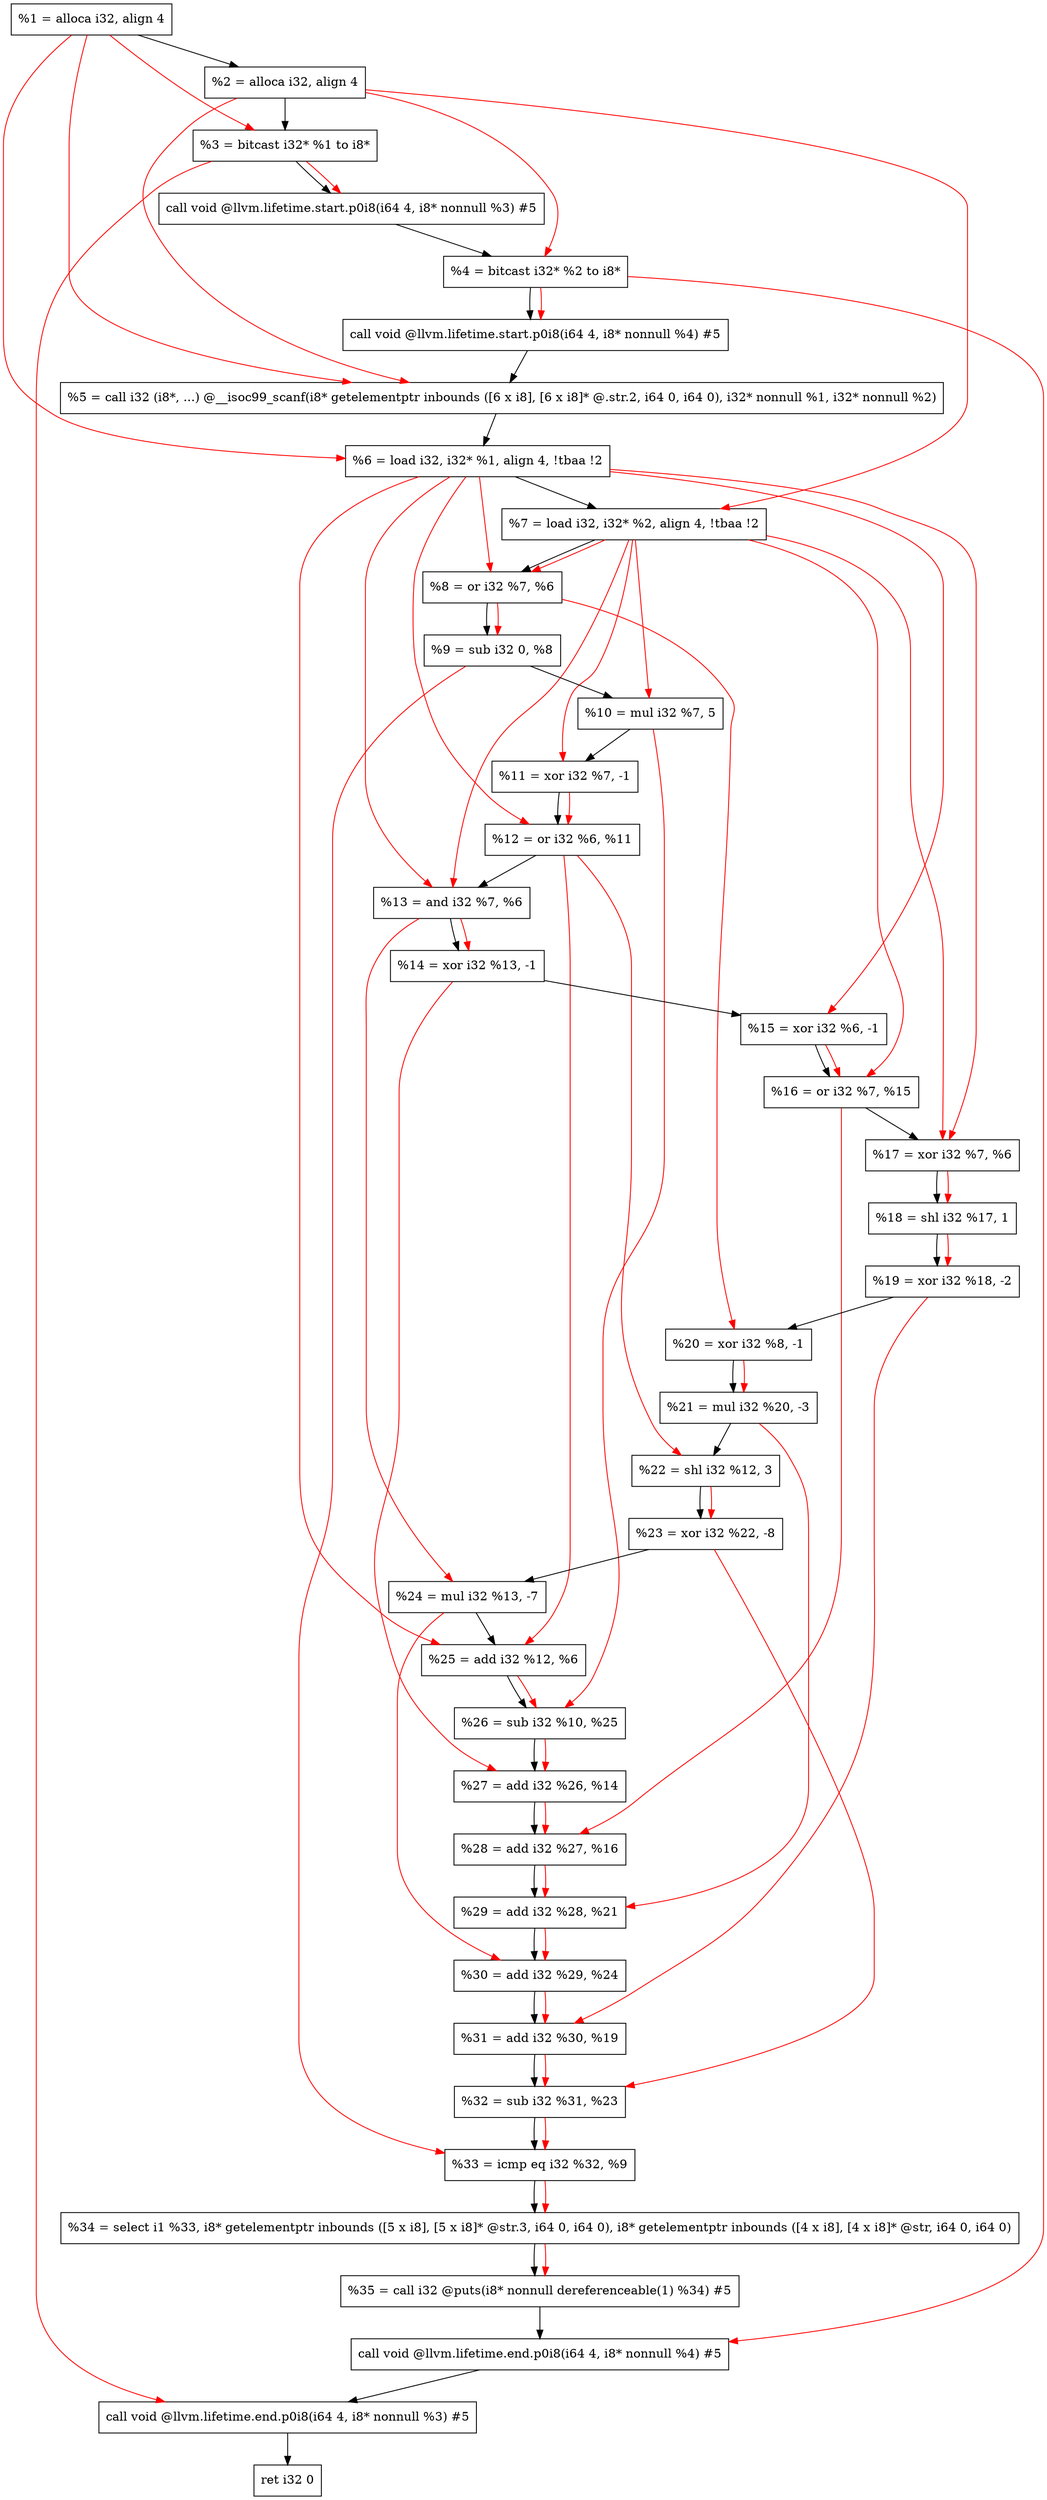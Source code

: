digraph "DFG for'main' function" {
	Node0xe53f28[shape=record, label="  %1 = alloca i32, align 4"];
	Node0xe53fa8[shape=record, label="  %2 = alloca i32, align 4"];
	Node0xe54038[shape=record, label="  %3 = bitcast i32* %1 to i8*"];
	Node0xe54498[shape=record, label="  call void @llvm.lifetime.start.p0i8(i64 4, i8* nonnull %3) #5"];
	Node0xe54578[shape=record, label="  %4 = bitcast i32* %2 to i8*"];
	Node0xe54698[shape=record, label="  call void @llvm.lifetime.start.p0i8(i64 4, i8* nonnull %4) #5"];
	Node0xe548d0[shape=record, label="  %5 = call i32 (i8*, ...) @__isoc99_scanf(i8* getelementptr inbounds ([6 x i8], [6 x i8]* @.str.2, i64 0, i64 0), i32* nonnull %1, i32* nonnull %2)"];
	Node0xe54988[shape=record, label="  %6 = load i32, i32* %1, align 4, !tbaa !2"];
	Node0xe558f8[shape=record, label="  %7 = load i32, i32* %2, align 4, !tbaa !2"];
	Node0xe55f80[shape=record, label="  %8 = or i32 %7, %6"];
	Node0xe55ff0[shape=record, label="  %9 = sub i32 0, %8"];
	Node0xe56060[shape=record, label="  %10 = mul i32 %7, 5"];
	Node0xe560d0[shape=record, label="  %11 = xor i32 %7, -1"];
	Node0xe56140[shape=record, label="  %12 = or i32 %6, %11"];
	Node0xe561b0[shape=record, label="  %13 = and i32 %7, %6"];
	Node0xe56220[shape=record, label="  %14 = xor i32 %13, -1"];
	Node0xe56290[shape=record, label="  %15 = xor i32 %6, -1"];
	Node0xe56300[shape=record, label="  %16 = or i32 %7, %15"];
	Node0xe56370[shape=record, label="  %17 = xor i32 %7, %6"];
	Node0xe563e0[shape=record, label="  %18 = shl i32 %17, 1"];
	Node0xe56450[shape=record, label="  %19 = xor i32 %18, -2"];
	Node0xe564c0[shape=record, label="  %20 = xor i32 %8, -1"];
	Node0xe56530[shape=record, label="  %21 = mul i32 %20, -3"];
	Node0xe565a0[shape=record, label="  %22 = shl i32 %12, 3"];
	Node0xe56610[shape=record, label="  %23 = xor i32 %22, -8"];
	Node0xe56680[shape=record, label="  %24 = mul i32 %13, -7"];
	Node0xe566f0[shape=record, label="  %25 = add i32 %12, %6"];
	Node0xe56760[shape=record, label="  %26 = sub i32 %10, %25"];
	Node0xe567d0[shape=record, label="  %27 = add i32 %26, %14"];
	Node0xe56840[shape=record, label="  %28 = add i32 %27, %16"];
	Node0xe568b0[shape=record, label="  %29 = add i32 %28, %21"];
	Node0xe56920[shape=record, label="  %30 = add i32 %29, %24"];
	Node0xe56990[shape=record, label="  %31 = add i32 %30, %19"];
	Node0xe56a00[shape=record, label="  %32 = sub i32 %31, %23"];
	Node0xe56c80[shape=record, label="  %33 = icmp eq i32 %32, %9"];
	Node0xdf49d8[shape=record, label="  %34 = select i1 %33, i8* getelementptr inbounds ([5 x i8], [5 x i8]* @str.3, i64 0, i64 0), i8* getelementptr inbounds ([4 x i8], [4 x i8]* @str, i64 0, i64 0)"];
	Node0xe56d10[shape=record, label="  %35 = call i32 @puts(i8* nonnull dereferenceable(1) %34) #5"];
	Node0xe56f68[shape=record, label="  call void @llvm.lifetime.end.p0i8(i64 4, i8* nonnull %4) #5"];
	Node0xe570c8[shape=record, label="  call void @llvm.lifetime.end.p0i8(i64 4, i8* nonnull %3) #5"];
	Node0xe57188[shape=record, label="  ret i32 0"];
	Node0xe53f28 -> Node0xe53fa8;
	Node0xe53fa8 -> Node0xe54038;
	Node0xe54038 -> Node0xe54498;
	Node0xe54498 -> Node0xe54578;
	Node0xe54578 -> Node0xe54698;
	Node0xe54698 -> Node0xe548d0;
	Node0xe548d0 -> Node0xe54988;
	Node0xe54988 -> Node0xe558f8;
	Node0xe558f8 -> Node0xe55f80;
	Node0xe55f80 -> Node0xe55ff0;
	Node0xe55ff0 -> Node0xe56060;
	Node0xe56060 -> Node0xe560d0;
	Node0xe560d0 -> Node0xe56140;
	Node0xe56140 -> Node0xe561b0;
	Node0xe561b0 -> Node0xe56220;
	Node0xe56220 -> Node0xe56290;
	Node0xe56290 -> Node0xe56300;
	Node0xe56300 -> Node0xe56370;
	Node0xe56370 -> Node0xe563e0;
	Node0xe563e0 -> Node0xe56450;
	Node0xe56450 -> Node0xe564c0;
	Node0xe564c0 -> Node0xe56530;
	Node0xe56530 -> Node0xe565a0;
	Node0xe565a0 -> Node0xe56610;
	Node0xe56610 -> Node0xe56680;
	Node0xe56680 -> Node0xe566f0;
	Node0xe566f0 -> Node0xe56760;
	Node0xe56760 -> Node0xe567d0;
	Node0xe567d0 -> Node0xe56840;
	Node0xe56840 -> Node0xe568b0;
	Node0xe568b0 -> Node0xe56920;
	Node0xe56920 -> Node0xe56990;
	Node0xe56990 -> Node0xe56a00;
	Node0xe56a00 -> Node0xe56c80;
	Node0xe56c80 -> Node0xdf49d8;
	Node0xdf49d8 -> Node0xe56d10;
	Node0xe56d10 -> Node0xe56f68;
	Node0xe56f68 -> Node0xe570c8;
	Node0xe570c8 -> Node0xe57188;
edge [color=red]
	Node0xe53f28 -> Node0xe54038;
	Node0xe54038 -> Node0xe54498;
	Node0xe53fa8 -> Node0xe54578;
	Node0xe54578 -> Node0xe54698;
	Node0xe53f28 -> Node0xe548d0;
	Node0xe53fa8 -> Node0xe548d0;
	Node0xe53f28 -> Node0xe54988;
	Node0xe53fa8 -> Node0xe558f8;
	Node0xe558f8 -> Node0xe55f80;
	Node0xe54988 -> Node0xe55f80;
	Node0xe55f80 -> Node0xe55ff0;
	Node0xe558f8 -> Node0xe56060;
	Node0xe558f8 -> Node0xe560d0;
	Node0xe54988 -> Node0xe56140;
	Node0xe560d0 -> Node0xe56140;
	Node0xe558f8 -> Node0xe561b0;
	Node0xe54988 -> Node0xe561b0;
	Node0xe561b0 -> Node0xe56220;
	Node0xe54988 -> Node0xe56290;
	Node0xe558f8 -> Node0xe56300;
	Node0xe56290 -> Node0xe56300;
	Node0xe558f8 -> Node0xe56370;
	Node0xe54988 -> Node0xe56370;
	Node0xe56370 -> Node0xe563e0;
	Node0xe563e0 -> Node0xe56450;
	Node0xe55f80 -> Node0xe564c0;
	Node0xe564c0 -> Node0xe56530;
	Node0xe56140 -> Node0xe565a0;
	Node0xe565a0 -> Node0xe56610;
	Node0xe561b0 -> Node0xe56680;
	Node0xe56140 -> Node0xe566f0;
	Node0xe54988 -> Node0xe566f0;
	Node0xe56060 -> Node0xe56760;
	Node0xe566f0 -> Node0xe56760;
	Node0xe56760 -> Node0xe567d0;
	Node0xe56220 -> Node0xe567d0;
	Node0xe567d0 -> Node0xe56840;
	Node0xe56300 -> Node0xe56840;
	Node0xe56840 -> Node0xe568b0;
	Node0xe56530 -> Node0xe568b0;
	Node0xe568b0 -> Node0xe56920;
	Node0xe56680 -> Node0xe56920;
	Node0xe56920 -> Node0xe56990;
	Node0xe56450 -> Node0xe56990;
	Node0xe56990 -> Node0xe56a00;
	Node0xe56610 -> Node0xe56a00;
	Node0xe56a00 -> Node0xe56c80;
	Node0xe55ff0 -> Node0xe56c80;
	Node0xe56c80 -> Node0xdf49d8;
	Node0xdf49d8 -> Node0xe56d10;
	Node0xe54578 -> Node0xe56f68;
	Node0xe54038 -> Node0xe570c8;
}
